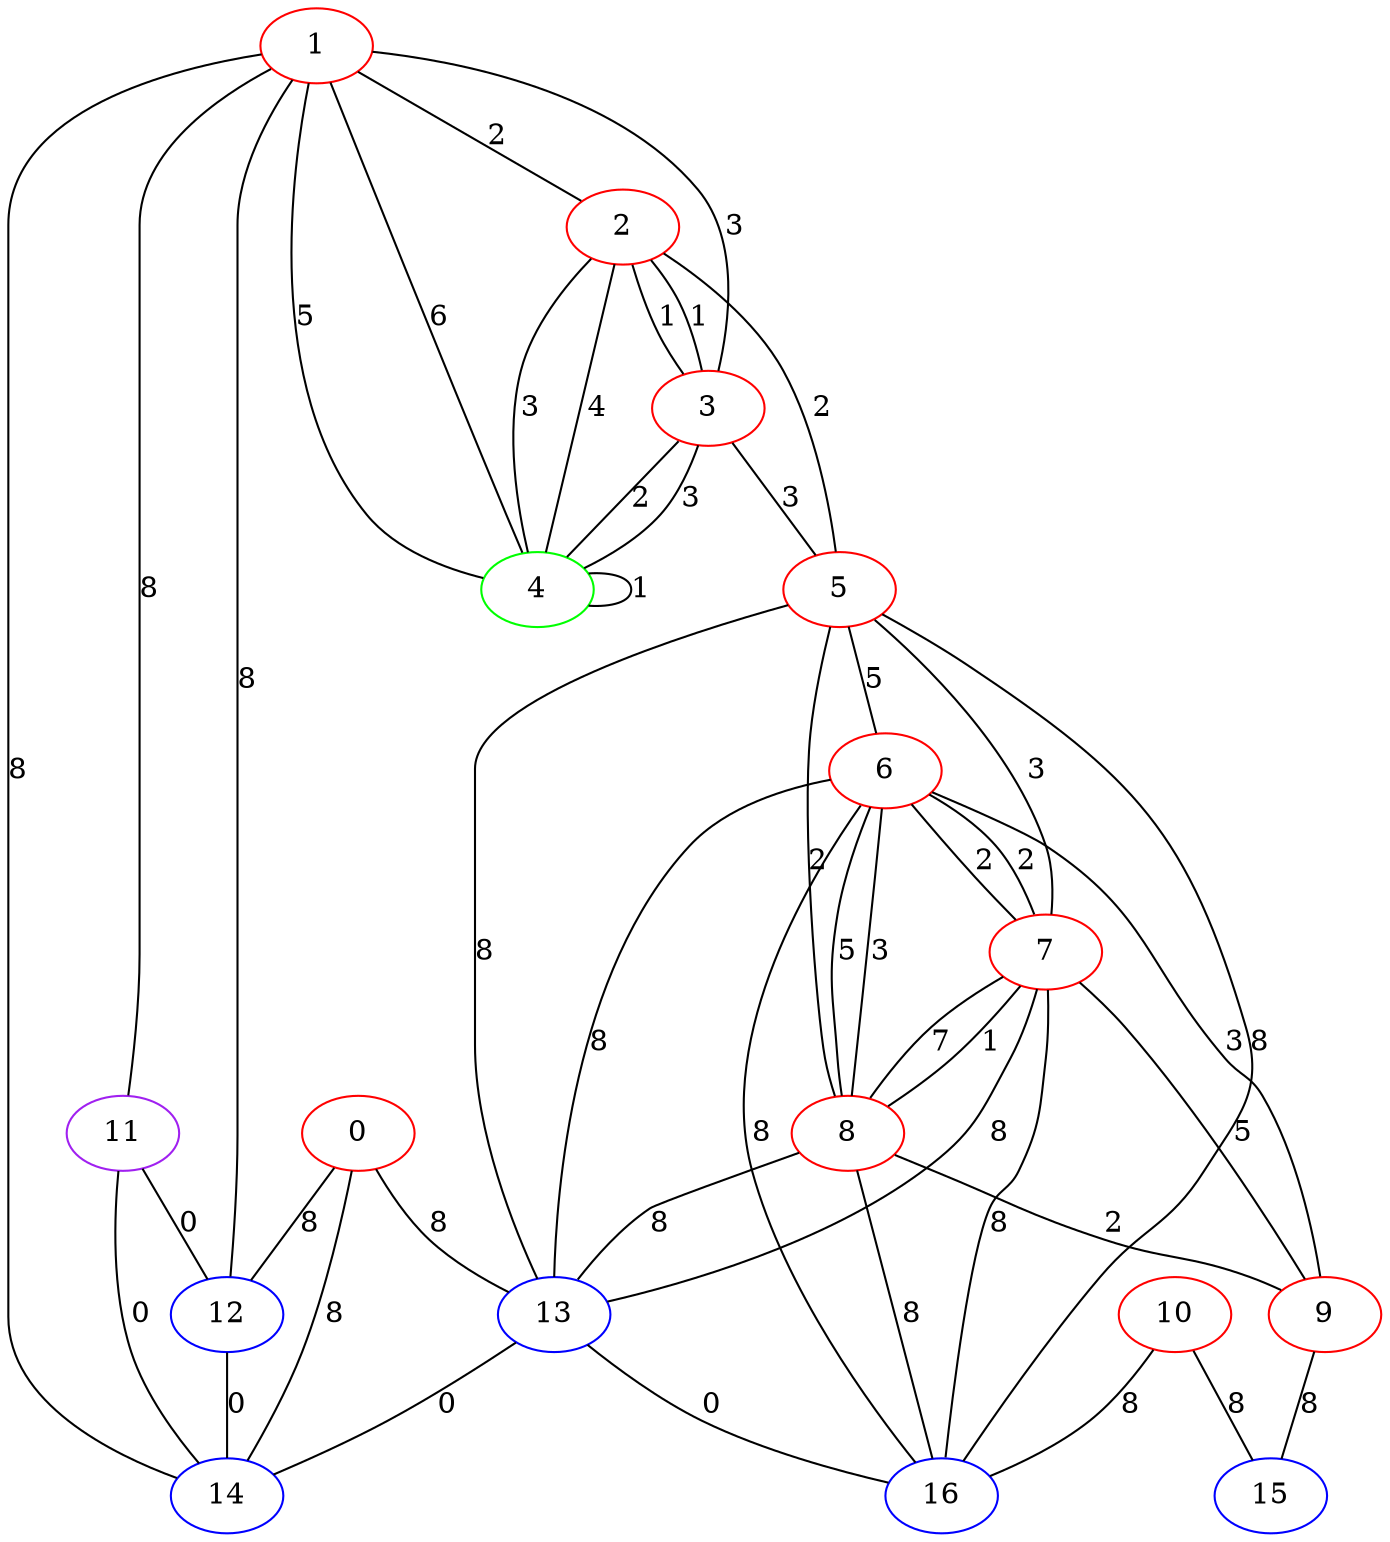 graph "" {
0 [color=red, weight=1];
1 [color=red, weight=1];
2 [color=red, weight=1];
3 [color=red, weight=1];
4 [color=green, weight=2];
5 [color=red, weight=1];
6 [color=red, weight=1];
7 [color=red, weight=1];
8 [color=red, weight=1];
9 [color=red, weight=1];
10 [color=red, weight=1];
11 [color=purple, weight=4];
12 [color=blue, weight=3];
13 [color=blue, weight=3];
14 [color=blue, weight=3];
15 [color=blue, weight=3];
16 [color=blue, weight=3];
0 -- 12  [key=0, label=8];
0 -- 13  [key=0, label=8];
0 -- 14  [key=0, label=8];
1 -- 2  [key=0, label=2];
1 -- 3  [key=0, label=3];
1 -- 4  [key=0, label=5];
1 -- 4  [key=1, label=6];
1 -- 11  [key=0, label=8];
1 -- 12  [key=0, label=8];
1 -- 14  [key=0, label=8];
2 -- 3  [key=0, label=1];
2 -- 3  [key=1, label=1];
2 -- 4  [key=0, label=3];
2 -- 4  [key=1, label=4];
2 -- 5  [key=0, label=2];
3 -- 4  [key=0, label=2];
3 -- 4  [key=1, label=3];
3 -- 5  [key=0, label=3];
4 -- 4  [key=0, label=1];
5 -- 6  [key=0, label=5];
5 -- 7  [key=0, label=3];
5 -- 8  [key=0, label=2];
5 -- 13  [key=0, label=8];
5 -- 16  [key=0, label=8];
6 -- 7  [key=0, label=2];
6 -- 7  [key=1, label=2];
6 -- 8  [key=0, label=5];
6 -- 8  [key=1, label=3];
6 -- 9  [key=0, label=3];
6 -- 13  [key=0, label=8];
6 -- 16  [key=0, label=8];
7 -- 8  [key=0, label=7];
7 -- 8  [key=1, label=1];
7 -- 9  [key=0, label=5];
7 -- 13  [key=0, label=8];
7 -- 16  [key=0, label=8];
8 -- 9  [key=0, label=2];
8 -- 13  [key=0, label=8];
8 -- 16  [key=0, label=8];
9 -- 15  [key=0, label=8];
10 -- 16  [key=0, label=8];
10 -- 15  [key=0, label=8];
11 -- 12  [key=0, label=0];
11 -- 14  [key=0, label=0];
12 -- 14  [key=0, label=0];
13 -- 14  [key=0, label=0];
13 -- 16  [key=0, label=0];
}
